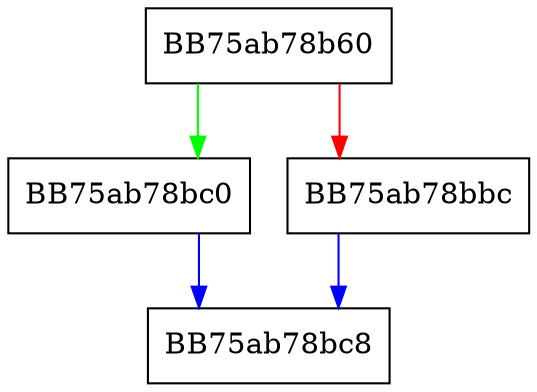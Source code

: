 digraph GetChanged {
  node [shape="box"];
  graph [splines=ortho];
  BB75ab78b60 -> BB75ab78bc0 [color="green"];
  BB75ab78b60 -> BB75ab78bbc [color="red"];
  BB75ab78bbc -> BB75ab78bc8 [color="blue"];
  BB75ab78bc0 -> BB75ab78bc8 [color="blue"];
}